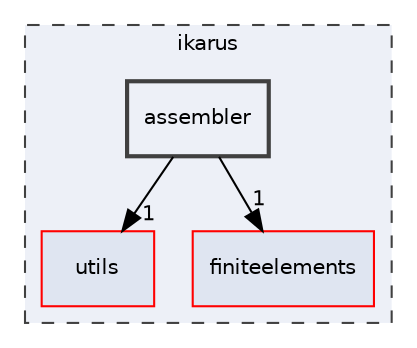 digraph "assembler"
{
 // LATEX_PDF_SIZE
  edge [fontname="Helvetica",fontsize="10",labelfontname="Helvetica",labelfontsize="10"];
  node [fontname="Helvetica",fontsize="10",shape=record];
  compound=true
  subgraph clusterdir_5bec9ec6c6b8ab3f2f9d60d2ff21ed81 {
    graph [ bgcolor="#edf0f7", pencolor="grey25", style="filled,dashed,", label="ikarus", fontname="Helvetica", fontsize="10", URL="dir_5bec9ec6c6b8ab3f2f9d60d2ff21ed81.html"]
  dir_36505a9bfb81f81ed7a4e794d4cf597e [shape=box, label="utils", style="filled,", fillcolor="#dfe5f1", color="red", URL="dir_36505a9bfb81f81ed7a4e794d4cf597e.html"];
  dir_f5e28093cb075fb92f2345f7d8607df6 [shape=box, label="finiteelements", style="filled,", fillcolor="#dfe5f1", color="red", URL="dir_f5e28093cb075fb92f2345f7d8607df6.html"];
  dir_b4e169eb0efbd955079f9a2ee34b7226 [shape=box, label="assembler", style="filled,bold,", fillcolor="#edf0f7", color="grey25", URL="dir_b4e169eb0efbd955079f9a2ee34b7226.html"];
  }
  dir_b4e169eb0efbd955079f9a2ee34b7226->dir_36505a9bfb81f81ed7a4e794d4cf597e [headlabel="1", labeldistance=1.5 headhref="dir_000000_000029.html"];
  dir_b4e169eb0efbd955079f9a2ee34b7226->dir_f5e28093cb075fb92f2345f7d8607df6 [headlabel="1", labeldistance=1.5 headhref="dir_000000_000011.html"];
}
